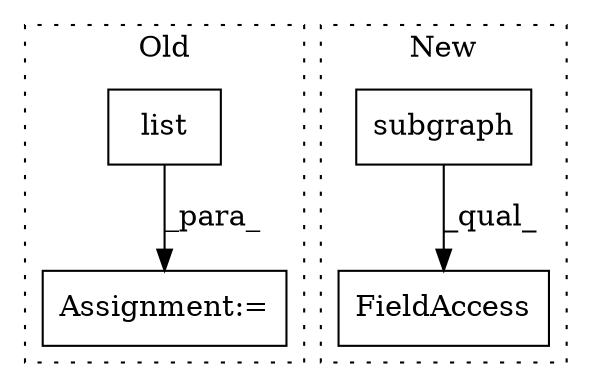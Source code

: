 digraph G {
subgraph cluster0 {
1 [label="list" a="32" s="9494,9520" l="5,1" shape="box"];
4 [label="Assignment:=" a="7" s="9489" l="1" shape="box"];
label = "Old";
style="dotted";
}
subgraph cluster1 {
2 [label="subgraph" a="32" s="9376,9403" l="9,1" shape="box"];
3 [label="FieldAccess" a="22" s="9582" l="41" shape="box"];
label = "New";
style="dotted";
}
1 -> 4 [label="_para_"];
2 -> 3 [label="_qual_"];
}